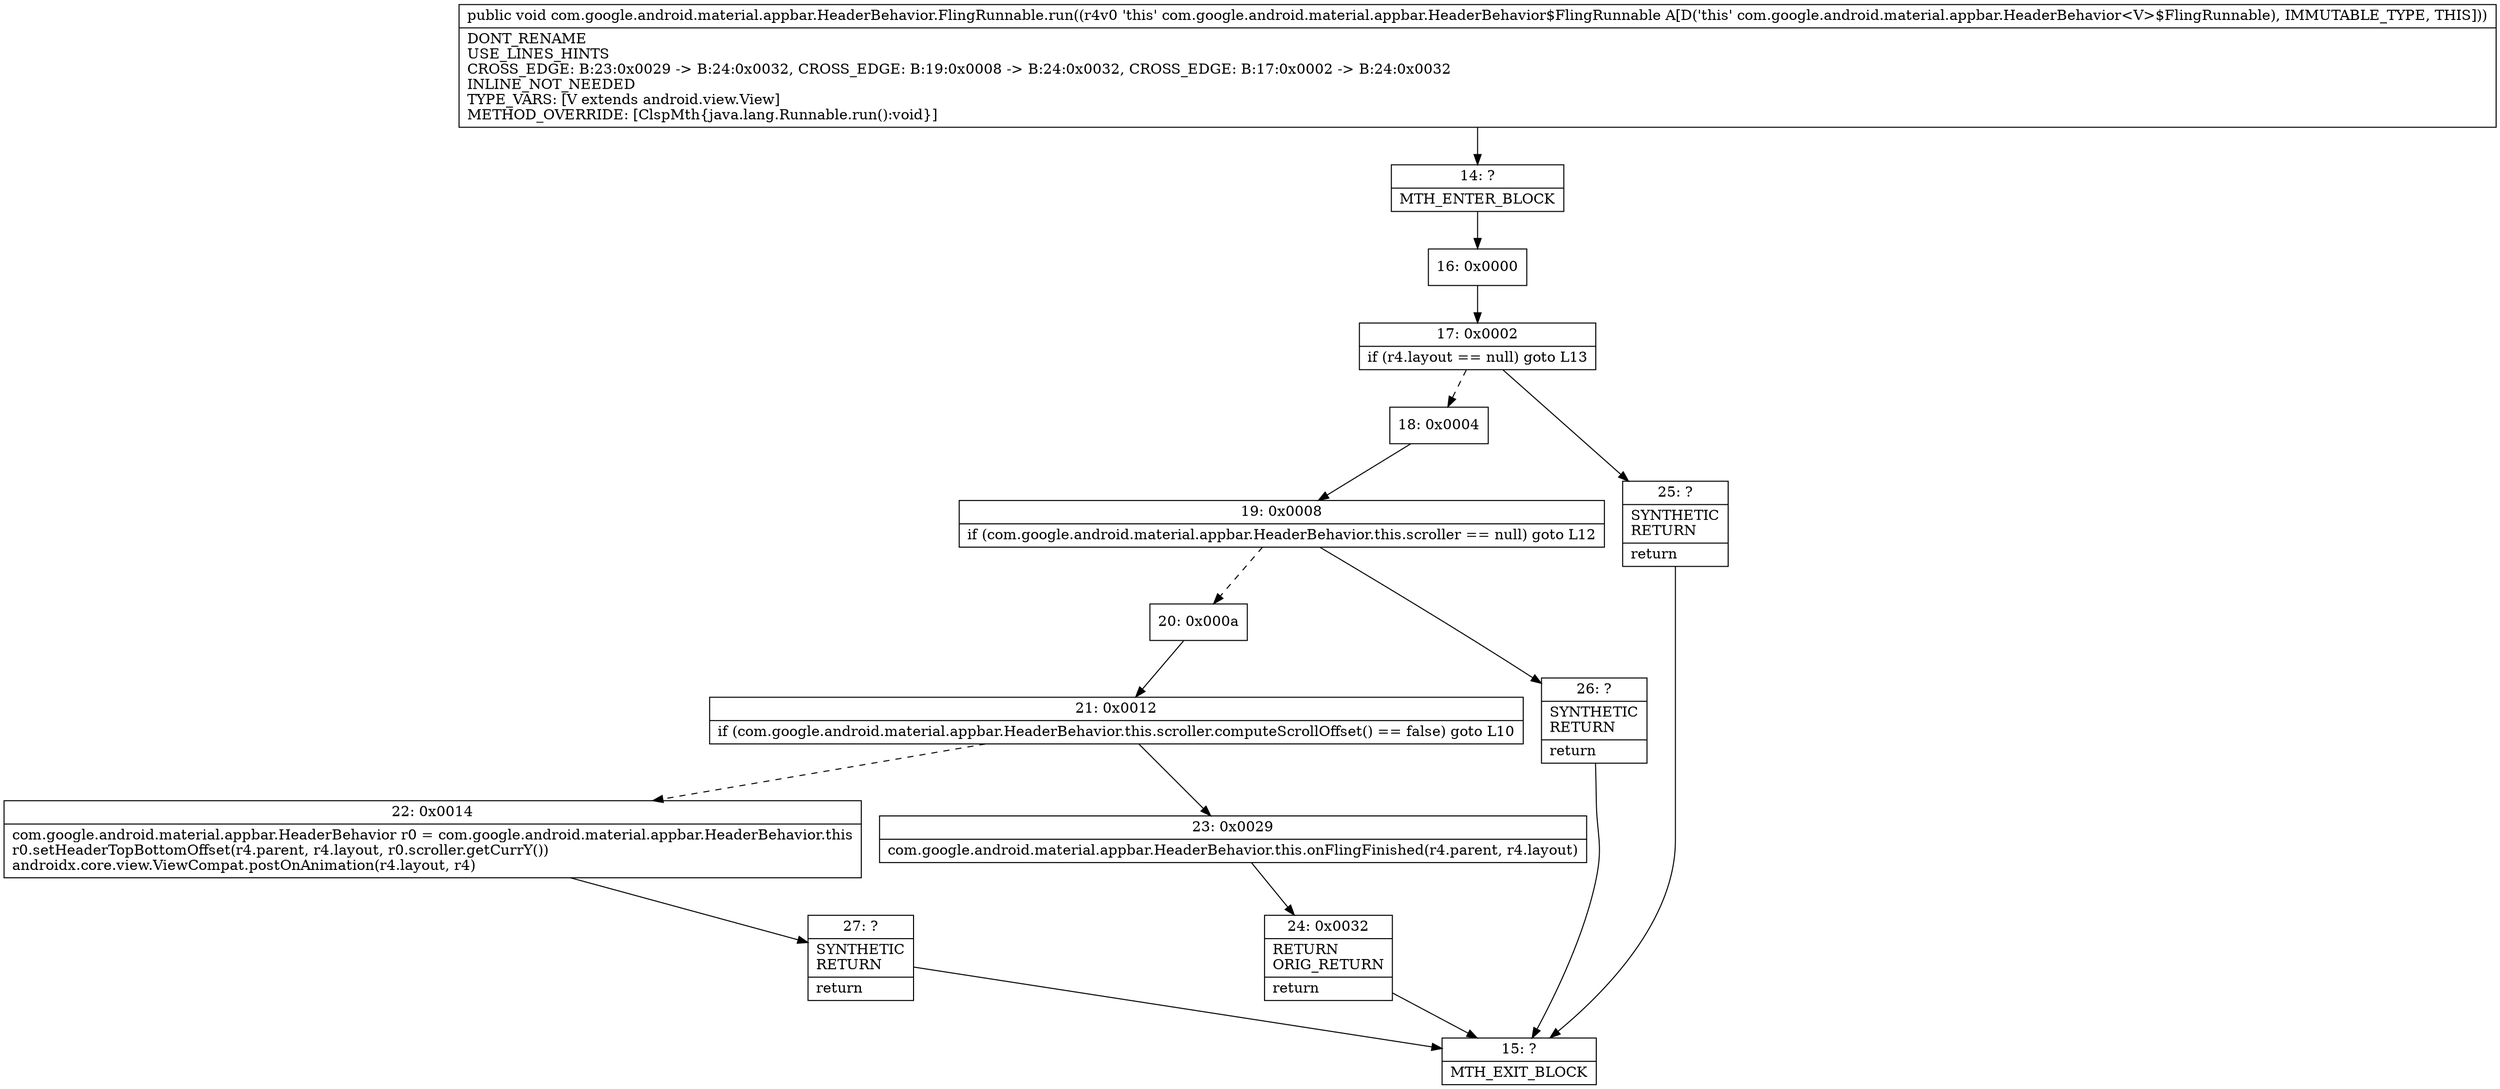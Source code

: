 digraph "CFG forcom.google.android.material.appbar.HeaderBehavior.FlingRunnable.run()V" {
Node_14 [shape=record,label="{14\:\ ?|MTH_ENTER_BLOCK\l}"];
Node_16 [shape=record,label="{16\:\ 0x0000}"];
Node_17 [shape=record,label="{17\:\ 0x0002|if (r4.layout == null) goto L13\l}"];
Node_18 [shape=record,label="{18\:\ 0x0004}"];
Node_19 [shape=record,label="{19\:\ 0x0008|if (com.google.android.material.appbar.HeaderBehavior.this.scroller == null) goto L12\l}"];
Node_20 [shape=record,label="{20\:\ 0x000a}"];
Node_21 [shape=record,label="{21\:\ 0x0012|if (com.google.android.material.appbar.HeaderBehavior.this.scroller.computeScrollOffset() == false) goto L10\l}"];
Node_22 [shape=record,label="{22\:\ 0x0014|com.google.android.material.appbar.HeaderBehavior r0 = com.google.android.material.appbar.HeaderBehavior.this\lr0.setHeaderTopBottomOffset(r4.parent, r4.layout, r0.scroller.getCurrY())\landroidx.core.view.ViewCompat.postOnAnimation(r4.layout, r4)\l}"];
Node_27 [shape=record,label="{27\:\ ?|SYNTHETIC\lRETURN\l|return\l}"];
Node_15 [shape=record,label="{15\:\ ?|MTH_EXIT_BLOCK\l}"];
Node_23 [shape=record,label="{23\:\ 0x0029|com.google.android.material.appbar.HeaderBehavior.this.onFlingFinished(r4.parent, r4.layout)\l}"];
Node_24 [shape=record,label="{24\:\ 0x0032|RETURN\lORIG_RETURN\l|return\l}"];
Node_26 [shape=record,label="{26\:\ ?|SYNTHETIC\lRETURN\l|return\l}"];
Node_25 [shape=record,label="{25\:\ ?|SYNTHETIC\lRETURN\l|return\l}"];
MethodNode[shape=record,label="{public void com.google.android.material.appbar.HeaderBehavior.FlingRunnable.run((r4v0 'this' com.google.android.material.appbar.HeaderBehavior$FlingRunnable A[D('this' com.google.android.material.appbar.HeaderBehavior\<V\>$FlingRunnable), IMMUTABLE_TYPE, THIS]))  | DONT_RENAME\lUSE_LINES_HINTS\lCROSS_EDGE: B:23:0x0029 \-\> B:24:0x0032, CROSS_EDGE: B:19:0x0008 \-\> B:24:0x0032, CROSS_EDGE: B:17:0x0002 \-\> B:24:0x0032\lINLINE_NOT_NEEDED\lTYPE_VARS: [V extends android.view.View]\lMETHOD_OVERRIDE: [ClspMth\{java.lang.Runnable.run():void\}]\l}"];
MethodNode -> Node_14;Node_14 -> Node_16;
Node_16 -> Node_17;
Node_17 -> Node_18[style=dashed];
Node_17 -> Node_25;
Node_18 -> Node_19;
Node_19 -> Node_20[style=dashed];
Node_19 -> Node_26;
Node_20 -> Node_21;
Node_21 -> Node_22[style=dashed];
Node_21 -> Node_23;
Node_22 -> Node_27;
Node_27 -> Node_15;
Node_23 -> Node_24;
Node_24 -> Node_15;
Node_26 -> Node_15;
Node_25 -> Node_15;
}

